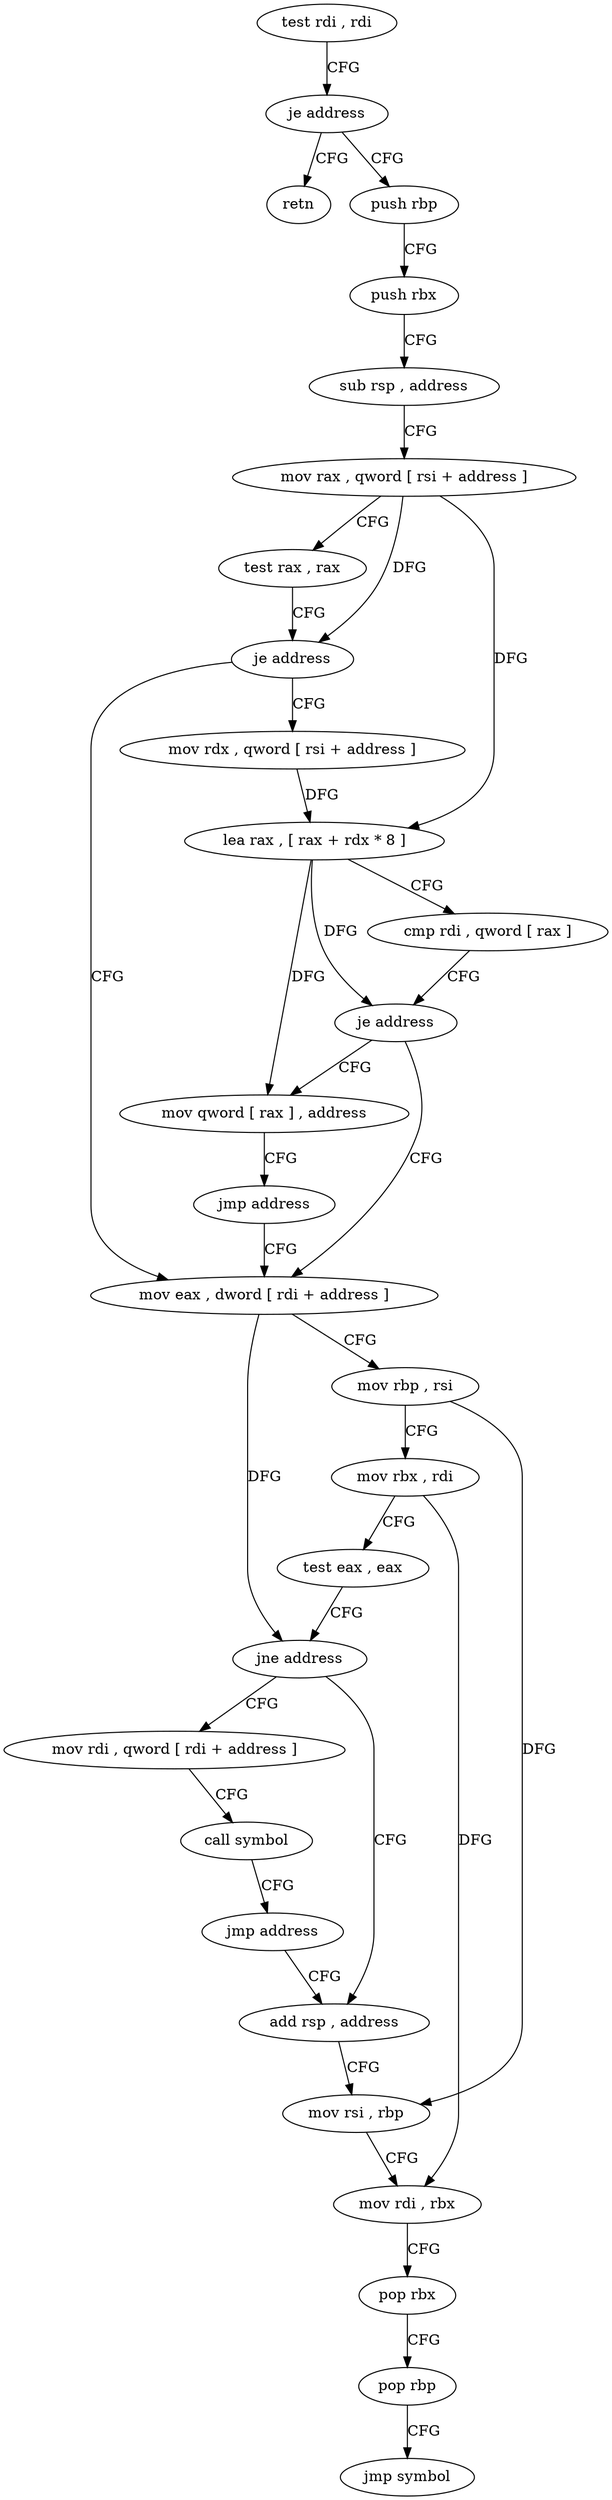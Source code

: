 digraph "func" {
"129104" [label = "test rdi , rdi" ]
"129107" [label = "je address" ]
"129200" [label = "retn" ]
"129109" [label = "push rbp" ]
"129110" [label = "push rbx" ]
"129111" [label = "sub rsp , address" ]
"129115" [label = "mov rax , qword [ rsi + address ]" ]
"129119" [label = "test rax , rax" ]
"129122" [label = "je address" ]
"129137" [label = "mov eax , dword [ rdi + address ]" ]
"129124" [label = "mov rdx , qword [ rsi + address ]" ]
"129140" [label = "mov rbp , rsi" ]
"129143" [label = "mov rbx , rdi" ]
"129146" [label = "test eax , eax" ]
"129148" [label = "jne address" ]
"129168" [label = "mov rdi , qword [ rdi + address ]" ]
"129150" [label = "add rsp , address" ]
"129128" [label = "lea rax , [ rax + rdx * 8 ]" ]
"129132" [label = "cmp rdi , qword [ rax ]" ]
"129135" [label = "je address" ]
"129184" [label = "mov qword [ rax ] , address" ]
"129172" [label = "call symbol" ]
"129177" [label = "jmp address" ]
"129154" [label = "mov rsi , rbp" ]
"129157" [label = "mov rdi , rbx" ]
"129160" [label = "pop rbx" ]
"129161" [label = "pop rbp" ]
"129162" [label = "jmp symbol" ]
"129191" [label = "jmp address" ]
"129104" -> "129107" [ label = "CFG" ]
"129107" -> "129200" [ label = "CFG" ]
"129107" -> "129109" [ label = "CFG" ]
"129109" -> "129110" [ label = "CFG" ]
"129110" -> "129111" [ label = "CFG" ]
"129111" -> "129115" [ label = "CFG" ]
"129115" -> "129119" [ label = "CFG" ]
"129115" -> "129122" [ label = "DFG" ]
"129115" -> "129128" [ label = "DFG" ]
"129119" -> "129122" [ label = "CFG" ]
"129122" -> "129137" [ label = "CFG" ]
"129122" -> "129124" [ label = "CFG" ]
"129137" -> "129140" [ label = "CFG" ]
"129137" -> "129148" [ label = "DFG" ]
"129124" -> "129128" [ label = "DFG" ]
"129140" -> "129143" [ label = "CFG" ]
"129140" -> "129154" [ label = "DFG" ]
"129143" -> "129146" [ label = "CFG" ]
"129143" -> "129157" [ label = "DFG" ]
"129146" -> "129148" [ label = "CFG" ]
"129148" -> "129168" [ label = "CFG" ]
"129148" -> "129150" [ label = "CFG" ]
"129168" -> "129172" [ label = "CFG" ]
"129150" -> "129154" [ label = "CFG" ]
"129128" -> "129132" [ label = "CFG" ]
"129128" -> "129135" [ label = "DFG" ]
"129128" -> "129184" [ label = "DFG" ]
"129132" -> "129135" [ label = "CFG" ]
"129135" -> "129184" [ label = "CFG" ]
"129135" -> "129137" [ label = "CFG" ]
"129184" -> "129191" [ label = "CFG" ]
"129172" -> "129177" [ label = "CFG" ]
"129177" -> "129150" [ label = "CFG" ]
"129154" -> "129157" [ label = "CFG" ]
"129157" -> "129160" [ label = "CFG" ]
"129160" -> "129161" [ label = "CFG" ]
"129161" -> "129162" [ label = "CFG" ]
"129191" -> "129137" [ label = "CFG" ]
}
